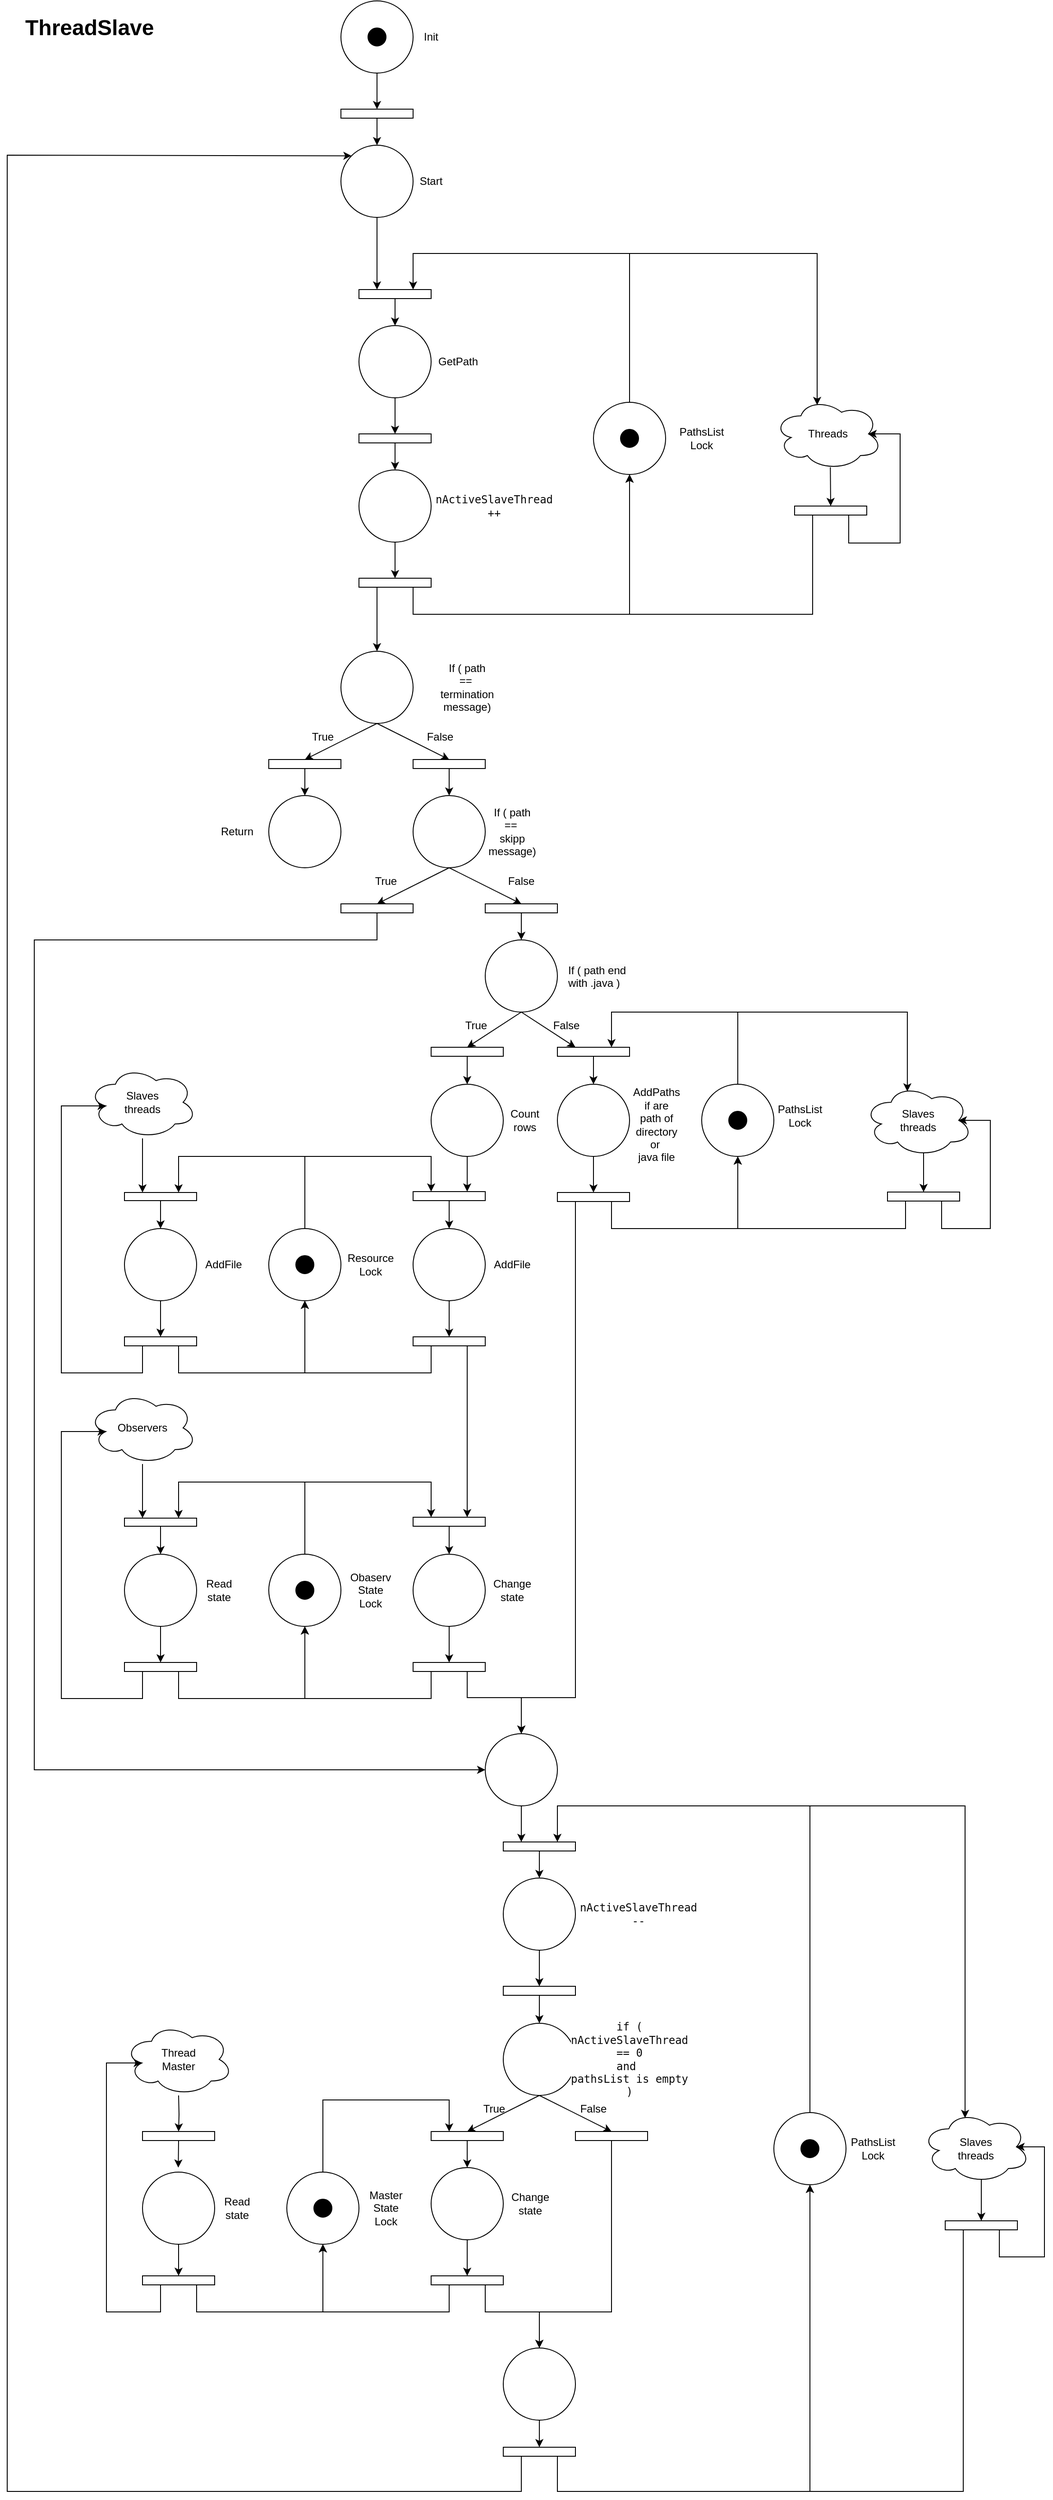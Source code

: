 <mxfile version="21.1.7" type="device">
  <diagram name="Pagina-1" id="0PF9rodISXWD6k8KoJyN">
    <mxGraphModel dx="1473" dy="1679" grid="1" gridSize="10" guides="1" tooltips="1" connect="1" arrows="1" fold="1" page="1" pageScale="1" pageWidth="827" pageHeight="1169" math="0" shadow="0">
      <root>
        <mxCell id="0" />
        <mxCell id="1" parent="0" />
        <mxCell id="aZluGWaW0WpS-Q8TLCgg-1" value="" style="ellipse;whiteSpace=wrap;html=1;aspect=fixed;" parent="1" vertex="1">
          <mxGeometry x="240" y="-1" width="80" height="80" as="geometry" />
        </mxCell>
        <mxCell id="aZluGWaW0WpS-Q8TLCgg-2" value="" style="ellipse;whiteSpace=wrap;html=1;aspect=fixed;" parent="1" vertex="1">
          <mxGeometry x="240" y="159" width="80" height="80" as="geometry" />
        </mxCell>
        <mxCell id="aZluGWaW0WpS-Q8TLCgg-4" value="" style="rounded=0;whiteSpace=wrap;html=1;" parent="1" vertex="1">
          <mxGeometry x="260" y="319" width="80" height="10" as="geometry" />
        </mxCell>
        <mxCell id="aZluGWaW0WpS-Q8TLCgg-5" value="" style="rounded=0;whiteSpace=wrap;html=1;" parent="1" vertex="1">
          <mxGeometry x="240" y="119" width="80" height="10" as="geometry" />
        </mxCell>
        <mxCell id="aZluGWaW0WpS-Q8TLCgg-6" value="" style="endArrow=classic;html=1;rounded=0;exitX=0.5;exitY=1;exitDx=0;exitDy=0;entryX=0.5;entryY=0;entryDx=0;entryDy=0;" parent="1" source="aZluGWaW0WpS-Q8TLCgg-1" target="aZluGWaW0WpS-Q8TLCgg-5" edge="1">
          <mxGeometry width="50" height="50" relative="1" as="geometry">
            <mxPoint x="480" y="239" as="sourcePoint" />
            <mxPoint x="530" y="189" as="targetPoint" />
          </mxGeometry>
        </mxCell>
        <mxCell id="aZluGWaW0WpS-Q8TLCgg-7" value="" style="endArrow=classic;html=1;rounded=0;exitX=0.5;exitY=1;exitDx=0;exitDy=0;entryX=0.5;entryY=0;entryDx=0;entryDy=0;" parent="1" source="aZluGWaW0WpS-Q8TLCgg-5" target="aZluGWaW0WpS-Q8TLCgg-2" edge="1">
          <mxGeometry width="50" height="50" relative="1" as="geometry">
            <mxPoint x="480" y="239" as="sourcePoint" />
            <mxPoint x="530" y="189" as="targetPoint" />
          </mxGeometry>
        </mxCell>
        <mxCell id="aZluGWaW0WpS-Q8TLCgg-8" value="" style="endArrow=classic;html=1;rounded=0;exitX=0.5;exitY=1;exitDx=0;exitDy=0;entryX=0.25;entryY=0;entryDx=0;entryDy=0;" parent="1" source="aZluGWaW0WpS-Q8TLCgg-2" target="aZluGWaW0WpS-Q8TLCgg-4" edge="1">
          <mxGeometry width="50" height="50" relative="1" as="geometry">
            <mxPoint x="480" y="239" as="sourcePoint" />
            <mxPoint x="280" y="279" as="targetPoint" />
          </mxGeometry>
        </mxCell>
        <mxCell id="aZluGWaW0WpS-Q8TLCgg-14" value="Start" style="text;html=1;strokeColor=none;fillColor=none;align=center;verticalAlign=middle;whiteSpace=wrap;rounded=0;" parent="1" vertex="1">
          <mxGeometry x="310" y="184" width="60" height="30" as="geometry" />
        </mxCell>
        <mxCell id="aZluGWaW0WpS-Q8TLCgg-44" value="Init" style="text;html=1;strokeColor=none;fillColor=none;align=center;verticalAlign=middle;whiteSpace=wrap;rounded=0;" parent="1" vertex="1">
          <mxGeometry x="310" y="24" width="60" height="30" as="geometry" />
        </mxCell>
        <mxCell id="aZluGWaW0WpS-Q8TLCgg-45" value="" style="ellipse;whiteSpace=wrap;html=1;aspect=fixed;fillColor=#000000;" parent="1" vertex="1">
          <mxGeometry x="270" y="29" width="20" height="20" as="geometry" />
        </mxCell>
        <mxCell id="aZluGWaW0WpS-Q8TLCgg-70" value="&lt;h1&gt;ThreadSlave&lt;/h1&gt;" style="text;html=1;strokeColor=none;fillColor=none;spacing=5;spacingTop=-20;whiteSpace=wrap;overflow=hidden;rounded=0;" parent="1" vertex="1">
          <mxGeometry x="-115" y="9" width="190" height="120" as="geometry" />
        </mxCell>
        <mxCell id="fcbSPb9CoAwVRRGk7kC_-1" value="" style="ellipse;whiteSpace=wrap;html=1;aspect=fixed;" parent="1" vertex="1">
          <mxGeometry x="260" y="359" width="80" height="80" as="geometry" />
        </mxCell>
        <mxCell id="fcbSPb9CoAwVRRGk7kC_-2" value="" style="endArrow=classic;html=1;rounded=0;exitX=0.5;exitY=1;exitDx=0;exitDy=0;" parent="1" source="aZluGWaW0WpS-Q8TLCgg-4" target="fcbSPb9CoAwVRRGk7kC_-1" edge="1">
          <mxGeometry width="50" height="50" relative="1" as="geometry">
            <mxPoint x="490" y="309" as="sourcePoint" />
            <mxPoint x="540" y="259" as="targetPoint" />
          </mxGeometry>
        </mxCell>
        <mxCell id="fcbSPb9CoAwVRRGk7kC_-10" value="" style="ellipse;whiteSpace=wrap;html=1;aspect=fixed;" parent="1" vertex="1">
          <mxGeometry x="520" y="444" width="80" height="80" as="geometry" />
        </mxCell>
        <mxCell id="fcbSPb9CoAwVRRGk7kC_-12" value="" style="ellipse;shape=cloud;whiteSpace=wrap;html=1;" parent="1" vertex="1">
          <mxGeometry x="720" y="439" width="120" height="80" as="geometry" />
        </mxCell>
        <mxCell id="fcbSPb9CoAwVRRGk7kC_-13" value="GetPath" style="text;html=1;strokeColor=none;fillColor=none;align=center;verticalAlign=middle;whiteSpace=wrap;rounded=0;" parent="1" vertex="1">
          <mxGeometry x="340" y="384" width="60" height="30" as="geometry" />
        </mxCell>
        <mxCell id="fcbSPb9CoAwVRRGk7kC_-14" value="PathsList&lt;br&gt;Lock" style="text;html=1;strokeColor=none;fillColor=none;align=center;verticalAlign=middle;whiteSpace=wrap;rounded=0;" parent="1" vertex="1">
          <mxGeometry x="610" y="469" width="60" height="30" as="geometry" />
        </mxCell>
        <mxCell id="fcbSPb9CoAwVRRGk7kC_-15" value="Threads" style="text;html=1;strokeColor=none;fillColor=none;align=center;verticalAlign=middle;whiteSpace=wrap;rounded=0;" parent="1" vertex="1">
          <mxGeometry x="750" y="464" width="60" height="30" as="geometry" />
        </mxCell>
        <mxCell id="fcbSPb9CoAwVRRGk7kC_-16" value="" style="endArrow=classic;html=1;rounded=0;exitX=0.5;exitY=0;exitDx=0;exitDy=0;entryX=0.75;entryY=0;entryDx=0;entryDy=0;" parent="1" source="fcbSPb9CoAwVRRGk7kC_-10" target="aZluGWaW0WpS-Q8TLCgg-4" edge="1">
          <mxGeometry width="50" height="50" relative="1" as="geometry">
            <mxPoint x="460" y="419" as="sourcePoint" />
            <mxPoint x="510" y="369" as="targetPoint" />
            <Array as="points">
              <mxPoint x="560" y="279" />
              <mxPoint x="320" y="279" />
            </Array>
          </mxGeometry>
        </mxCell>
        <mxCell id="fcbSPb9CoAwVRRGk7kC_-18" value="" style="endArrow=classic;html=1;rounded=0;exitX=0.5;exitY=1;exitDx=0;exitDy=0;" parent="1" source="fcbSPb9CoAwVRRGk7kC_-1" edge="1">
          <mxGeometry width="50" height="50" relative="1" as="geometry">
            <mxPoint x="540" y="439" as="sourcePoint" />
            <mxPoint x="300" y="479" as="targetPoint" />
          </mxGeometry>
        </mxCell>
        <mxCell id="fcbSPb9CoAwVRRGk7kC_-22" value="" style="ellipse;whiteSpace=wrap;html=1;aspect=fixed;" parent="1" vertex="1">
          <mxGeometry x="260" y="519" width="80" height="80" as="geometry" />
        </mxCell>
        <mxCell id="fcbSPb9CoAwVRRGk7kC_-23" value="&lt;div style=&quot;background-color: rgb(255, 255, 255); color: rgb(8, 8, 8); font-family: &amp;quot;Source Code Pro&amp;quot;, monospace;&quot;&gt;nActiveSlaveThread&lt;/div&gt;&lt;div style=&quot;background-color: rgb(255, 255, 255); color: rgb(8, 8, 8); font-family: &amp;quot;Source Code Pro&amp;quot;, monospace;&quot;&gt;++&lt;/div&gt;" style="text;html=1;strokeColor=none;fillColor=none;align=center;verticalAlign=middle;whiteSpace=wrap;rounded=0;" parent="1" vertex="1">
          <mxGeometry x="380" y="544" width="60" height="30" as="geometry" />
        </mxCell>
        <mxCell id="fcbSPb9CoAwVRRGk7kC_-35" value="" style="rounded=0;whiteSpace=wrap;html=1;" parent="1" vertex="1">
          <mxGeometry x="260" y="639" width="80" height="10" as="geometry" />
        </mxCell>
        <mxCell id="fcbSPb9CoAwVRRGk7kC_-36" value="" style="endArrow=classic;html=1;rounded=0;exitX=0.5;exitY=1;exitDx=0;exitDy=0;" parent="1" source="fcbSPb9CoAwVRRGk7kC_-22" edge="1">
          <mxGeometry width="50" height="50" relative="1" as="geometry">
            <mxPoint x="790" y="639" as="sourcePoint" />
            <mxPoint x="300" y="639" as="targetPoint" />
          </mxGeometry>
        </mxCell>
        <mxCell id="fcbSPb9CoAwVRRGk7kC_-40" value="" style="endArrow=classic;html=1;rounded=0;exitX=0.75;exitY=1;exitDx=0;exitDy=0;entryX=0.5;entryY=1;entryDx=0;entryDy=0;" parent="1" source="fcbSPb9CoAwVRRGk7kC_-35" target="fcbSPb9CoAwVRRGk7kC_-10" edge="1">
          <mxGeometry width="50" height="50" relative="1" as="geometry">
            <mxPoint x="760" y="769" as="sourcePoint" />
            <mxPoint x="810" y="719" as="targetPoint" />
            <Array as="points">
              <mxPoint x="320" y="679" />
              <mxPoint x="560" y="679" />
            </Array>
          </mxGeometry>
        </mxCell>
        <mxCell id="fcbSPb9CoAwVRRGk7kC_-43" value="" style="ellipse;whiteSpace=wrap;html=1;aspect=fixed;fillColor=#000000;" parent="1" vertex="1">
          <mxGeometry x="550" y="474" width="20" height="20" as="geometry" />
        </mxCell>
        <mxCell id="fcbSPb9CoAwVRRGk7kC_-44" value="" style="ellipse;whiteSpace=wrap;html=1;aspect=fixed;" parent="1" vertex="1">
          <mxGeometry x="240" y="720" width="80" height="80" as="geometry" />
        </mxCell>
        <mxCell id="fcbSPb9CoAwVRRGk7kC_-45" value="" style="endArrow=classic;html=1;rounded=0;exitX=0.25;exitY=1;exitDx=0;exitDy=0;entryX=0.5;entryY=0;entryDx=0;entryDy=0;" parent="1" source="fcbSPb9CoAwVRRGk7kC_-35" target="fcbSPb9CoAwVRRGk7kC_-44" edge="1">
          <mxGeometry width="50" height="50" relative="1" as="geometry">
            <mxPoint x="530" y="780" as="sourcePoint" />
            <mxPoint x="580" y="730" as="targetPoint" />
          </mxGeometry>
        </mxCell>
        <mxCell id="fcbSPb9CoAwVRRGk7kC_-46" value="If ( path ==&amp;nbsp;&lt;br&gt;termination&lt;br&gt;message)" style="text;html=1;strokeColor=none;fillColor=none;align=center;verticalAlign=middle;whiteSpace=wrap;rounded=0;" parent="1" vertex="1">
          <mxGeometry x="350" y="745" width="60" height="30" as="geometry" />
        </mxCell>
        <mxCell id="fcbSPb9CoAwVRRGk7kC_-47" value="" style="endArrow=classic;html=1;rounded=0;exitX=0.5;exitY=1;exitDx=0;exitDy=0;entryX=0.5;entryY=0;entryDx=0;entryDy=0;" parent="1" source="fcbSPb9CoAwVRRGk7kC_-44" target="fcbSPb9CoAwVRRGk7kC_-49" edge="1">
          <mxGeometry width="50" height="50" relative="1" as="geometry">
            <mxPoint x="480" y="880" as="sourcePoint" />
            <mxPoint x="360" y="840" as="targetPoint" />
          </mxGeometry>
        </mxCell>
        <mxCell id="fcbSPb9CoAwVRRGk7kC_-48" value="" style="endArrow=classic;html=1;rounded=0;exitX=0.5;exitY=1;exitDx=0;exitDy=0;entryX=0.5;entryY=0;entryDx=0;entryDy=0;" parent="1" source="fcbSPb9CoAwVRRGk7kC_-44" target="fcbSPb9CoAwVRRGk7kC_-50" edge="1">
          <mxGeometry width="50" height="50" relative="1" as="geometry">
            <mxPoint x="480" y="880" as="sourcePoint" />
            <mxPoint x="200" y="840" as="targetPoint" />
          </mxGeometry>
        </mxCell>
        <mxCell id="fcbSPb9CoAwVRRGk7kC_-49" value="" style="rounded=0;whiteSpace=wrap;html=1;" parent="1" vertex="1">
          <mxGeometry x="320" y="840" width="80" height="10" as="geometry" />
        </mxCell>
        <mxCell id="fcbSPb9CoAwVRRGk7kC_-50" value="" style="rounded=0;whiteSpace=wrap;html=1;" parent="1" vertex="1">
          <mxGeometry x="160" y="840" width="80" height="10" as="geometry" />
        </mxCell>
        <mxCell id="fcbSPb9CoAwVRRGk7kC_-51" value="True" style="text;html=1;strokeColor=none;fillColor=none;align=center;verticalAlign=middle;whiteSpace=wrap;rounded=0;" parent="1" vertex="1">
          <mxGeometry x="190" y="800" width="60" height="30" as="geometry" />
        </mxCell>
        <mxCell id="fcbSPb9CoAwVRRGk7kC_-52" value="False" style="text;html=1;strokeColor=none;fillColor=none;align=center;verticalAlign=middle;whiteSpace=wrap;rounded=0;" parent="1" vertex="1">
          <mxGeometry x="320" y="800" width="60" height="30" as="geometry" />
        </mxCell>
        <mxCell id="fcbSPb9CoAwVRRGk7kC_-53" value="" style="ellipse;whiteSpace=wrap;html=1;aspect=fixed;" parent="1" vertex="1">
          <mxGeometry x="160" y="880" width="80" height="80" as="geometry" />
        </mxCell>
        <mxCell id="fcbSPb9CoAwVRRGk7kC_-54" value="" style="ellipse;whiteSpace=wrap;html=1;aspect=fixed;" parent="1" vertex="1">
          <mxGeometry x="320" y="880" width="80" height="80" as="geometry" />
        </mxCell>
        <mxCell id="fcbSPb9CoAwVRRGk7kC_-55" value="" style="endArrow=classic;html=1;rounded=0;exitX=0.5;exitY=1;exitDx=0;exitDy=0;entryX=0.5;entryY=0;entryDx=0;entryDy=0;" parent="1" source="fcbSPb9CoAwVRRGk7kC_-50" target="fcbSPb9CoAwVRRGk7kC_-53" edge="1">
          <mxGeometry width="50" height="50" relative="1" as="geometry">
            <mxPoint x="520" y="970" as="sourcePoint" />
            <mxPoint x="570" y="920" as="targetPoint" />
          </mxGeometry>
        </mxCell>
        <mxCell id="fcbSPb9CoAwVRRGk7kC_-56" value="" style="endArrow=classic;html=1;rounded=0;exitX=0.5;exitY=1;exitDx=0;exitDy=0;entryX=0.5;entryY=0;entryDx=0;entryDy=0;" parent="1" source="fcbSPb9CoAwVRRGk7kC_-49" target="fcbSPb9CoAwVRRGk7kC_-54" edge="1">
          <mxGeometry width="50" height="50" relative="1" as="geometry">
            <mxPoint x="520" y="970" as="sourcePoint" />
            <mxPoint x="570" y="920" as="targetPoint" />
          </mxGeometry>
        </mxCell>
        <mxCell id="fcbSPb9CoAwVRRGk7kC_-57" value="Return" style="text;html=1;strokeColor=none;fillColor=none;align=center;verticalAlign=middle;whiteSpace=wrap;rounded=0;" parent="1" vertex="1">
          <mxGeometry x="95" y="905" width="60" height="30" as="geometry" />
        </mxCell>
        <mxCell id="fcbSPb9CoAwVRRGk7kC_-58" value="If ( path ==&amp;nbsp;&lt;br style=&quot;border-color: var(--border-color);&quot;&gt;skipp&lt;br style=&quot;border-color: var(--border-color);&quot;&gt;message)" style="text;html=1;strokeColor=none;fillColor=none;align=center;verticalAlign=middle;whiteSpace=wrap;rounded=0;" parent="1" vertex="1">
          <mxGeometry x="400" y="905" width="60" height="30" as="geometry" />
        </mxCell>
        <mxCell id="fcbSPb9CoAwVRRGk7kC_-59" value="" style="endArrow=classic;html=1;rounded=0;exitX=0.5;exitY=1;exitDx=0;exitDy=0;entryX=0.5;entryY=0;entryDx=0;entryDy=0;" parent="1" source="fcbSPb9CoAwVRRGk7kC_-54" edge="1">
          <mxGeometry width="50" height="50" relative="1" as="geometry">
            <mxPoint x="520" y="1050" as="sourcePoint" />
            <mxPoint x="280" y="1000" as="targetPoint" />
          </mxGeometry>
        </mxCell>
        <mxCell id="fcbSPb9CoAwVRRGk7kC_-60" value="" style="endArrow=classic;html=1;rounded=0;exitX=0.5;exitY=1;exitDx=0;exitDy=0;entryX=0.5;entryY=0;entryDx=0;entryDy=0;" parent="1" source="fcbSPb9CoAwVRRGk7kC_-54" target="fcbSPb9CoAwVRRGk7kC_-65" edge="1">
          <mxGeometry width="50" height="50" relative="1" as="geometry">
            <mxPoint x="520" y="1050" as="sourcePoint" />
            <mxPoint x="440" y="1000" as="targetPoint" />
          </mxGeometry>
        </mxCell>
        <mxCell id="fcbSPb9CoAwVRRGk7kC_-61" value="False" style="text;html=1;strokeColor=none;fillColor=none;align=center;verticalAlign=middle;whiteSpace=wrap;rounded=0;" parent="1" vertex="1">
          <mxGeometry x="410" y="960" width="60" height="30" as="geometry" />
        </mxCell>
        <mxCell id="fcbSPb9CoAwVRRGk7kC_-62" value="True" style="text;html=1;strokeColor=none;fillColor=none;align=center;verticalAlign=middle;whiteSpace=wrap;rounded=0;" parent="1" vertex="1">
          <mxGeometry x="260" y="960" width="60" height="30" as="geometry" />
        </mxCell>
        <mxCell id="fcbSPb9CoAwVRRGk7kC_-65" value="" style="rounded=0;whiteSpace=wrap;html=1;" parent="1" vertex="1">
          <mxGeometry x="400" y="1000" width="80" height="10" as="geometry" />
        </mxCell>
        <mxCell id="fcbSPb9CoAwVRRGk7kC_-67" value="" style="ellipse;whiteSpace=wrap;html=1;aspect=fixed;" parent="1" vertex="1">
          <mxGeometry x="400" y="1040" width="80" height="80" as="geometry" />
        </mxCell>
        <mxCell id="fcbSPb9CoAwVRRGk7kC_-68" value="" style="endArrow=classic;html=1;rounded=0;exitX=0.5;exitY=1;exitDx=0;exitDy=0;entryX=0.5;entryY=0;entryDx=0;entryDy=0;" parent="1" source="fcbSPb9CoAwVRRGk7kC_-65" target="fcbSPb9CoAwVRRGk7kC_-67" edge="1">
          <mxGeometry width="50" height="50" relative="1" as="geometry">
            <mxPoint x="480" y="1070" as="sourcePoint" />
            <mxPoint x="530" y="1020" as="targetPoint" />
          </mxGeometry>
        </mxCell>
        <mxCell id="fcbSPb9CoAwVRRGk7kC_-69" value="&lt;span style=&quot;color: rgb(0, 0, 0); font-family: Helvetica; font-size: 12px; font-style: normal; font-variant-ligatures: normal; font-variant-caps: normal; font-weight: 400; letter-spacing: normal; orphans: 2; text-align: center; text-indent: 0px; text-transform: none; widows: 2; word-spacing: 0px; -webkit-text-stroke-width: 0px; background-color: rgb(251, 251, 251); text-decoration-thickness: initial; text-decoration-style: initial; text-decoration-color: initial; float: none; display: inline !important;&quot;&gt;If ( path end with .java&amp;nbsp;&lt;/span&gt;&lt;span style=&quot;color: rgb(0, 0, 0); font-family: Helvetica; font-size: 12px; font-style: normal; font-variant-ligatures: normal; font-variant-caps: normal; font-weight: 400; letter-spacing: normal; orphans: 2; text-align: center; text-indent: 0px; text-transform: none; widows: 2; word-spacing: 0px; -webkit-text-stroke-width: 0px; background-color: rgb(251, 251, 251); text-decoration-thickness: initial; text-decoration-style: initial; text-decoration-color: initial; float: none; display: inline !important;&quot;&gt;)&lt;/span&gt;" style="text;whiteSpace=wrap;html=1;" parent="1" vertex="1">
          <mxGeometry x="490" y="1060" width="70" height="40" as="geometry" />
        </mxCell>
        <mxCell id="fcbSPb9CoAwVRRGk7kC_-70" value="" style="endArrow=classic;html=1;rounded=0;exitX=0.5;exitY=1;exitDx=0;exitDy=0;entryX=0.25;entryY=0;entryDx=0;entryDy=0;" parent="1" source="fcbSPb9CoAwVRRGk7kC_-67" target="fcbSPb9CoAwVRRGk7kC_-78" edge="1">
          <mxGeometry width="50" height="50" relative="1" as="geometry">
            <mxPoint x="450" y="1230" as="sourcePoint" />
            <mxPoint x="520" y="1160" as="targetPoint" />
          </mxGeometry>
        </mxCell>
        <mxCell id="fcbSPb9CoAwVRRGk7kC_-71" value="" style="endArrow=classic;html=1;rounded=0;exitX=0.5;exitY=1;exitDx=0;exitDy=0;entryX=0.5;entryY=0;entryDx=0;entryDy=0;" parent="1" source="fcbSPb9CoAwVRRGk7kC_-67" target="fcbSPb9CoAwVRRGk7kC_-126" edge="1">
          <mxGeometry width="50" height="50" relative="1" as="geometry">
            <mxPoint x="440" y="1280" as="sourcePoint" />
            <mxPoint x="380" y="1160" as="targetPoint" />
          </mxGeometry>
        </mxCell>
        <mxCell id="fcbSPb9CoAwVRRGk7kC_-94" style="edgeStyle=orthogonalEdgeStyle;rounded=0;orthogonalLoop=1;jettySize=auto;html=1;entryX=0.5;entryY=0;entryDx=0;entryDy=0;" parent="1" source="fcbSPb9CoAwVRRGk7kC_-72" target="fcbSPb9CoAwVRRGk7kC_-89" edge="1">
          <mxGeometry relative="1" as="geometry" />
        </mxCell>
        <mxCell id="fcbSPb9CoAwVRRGk7kC_-72" value="" style="ellipse;whiteSpace=wrap;html=1;aspect=fixed;" parent="1" vertex="1">
          <mxGeometry x="480" y="1200" width="80" height="80" as="geometry" />
        </mxCell>
        <mxCell id="fcbSPb9CoAwVRRGk7kC_-93" style="edgeStyle=orthogonalEdgeStyle;rounded=0;orthogonalLoop=1;jettySize=auto;html=1;entryX=0.5;entryY=0;entryDx=0;entryDy=0;" parent="1" source="fcbSPb9CoAwVRRGk7kC_-75" target="fcbSPb9CoAwVRRGk7kC_-88" edge="1">
          <mxGeometry relative="1" as="geometry" />
        </mxCell>
        <mxCell id="fcbSPb9CoAwVRRGk7kC_-75" value="" style="ellipse;whiteSpace=wrap;html=1;aspect=fixed;" parent="1" vertex="1">
          <mxGeometry x="320" y="1360" width="80" height="80" as="geometry" />
        </mxCell>
        <mxCell id="fcbSPb9CoAwVRRGk7kC_-76" value="" style="rounded=0;whiteSpace=wrap;html=1;" parent="1" vertex="1">
          <mxGeometry x="240" y="1000" width="80" height="10" as="geometry" />
        </mxCell>
        <mxCell id="fcbSPb9CoAwVRRGk7kC_-77" value="" style="rounded=0;whiteSpace=wrap;html=1;" parent="1" vertex="1">
          <mxGeometry x="320" y="1319" width="80" height="10" as="geometry" />
        </mxCell>
        <mxCell id="fcbSPb9CoAwVRRGk7kC_-78" value="" style="rounded=0;whiteSpace=wrap;html=1;" parent="1" vertex="1">
          <mxGeometry x="480" y="1159" width="80" height="10" as="geometry" />
        </mxCell>
        <mxCell id="fcbSPb9CoAwVRRGk7kC_-79" value="" style="endArrow=classic;html=1;rounded=0;exitX=0.5;exitY=1;exitDx=0;exitDy=0;entryX=0.5;entryY=0;entryDx=0;entryDy=0;" parent="1" source="fcbSPb9CoAwVRRGk7kC_-77" target="fcbSPb9CoAwVRRGk7kC_-75" edge="1">
          <mxGeometry width="50" height="50" relative="1" as="geometry">
            <mxPoint x="630" y="1300" as="sourcePoint" />
            <mxPoint x="680" y="1250" as="targetPoint" />
          </mxGeometry>
        </mxCell>
        <mxCell id="fcbSPb9CoAwVRRGk7kC_-80" value="" style="endArrow=classic;html=1;rounded=0;exitX=0.5;exitY=1;exitDx=0;exitDy=0;entryX=0.5;entryY=0;entryDx=0;entryDy=0;" parent="1" source="fcbSPb9CoAwVRRGk7kC_-78" target="fcbSPb9CoAwVRRGk7kC_-72" edge="1">
          <mxGeometry width="50" height="50" relative="1" as="geometry">
            <mxPoint x="630" y="1140" as="sourcePoint" />
            <mxPoint x="680" y="1090" as="targetPoint" />
          </mxGeometry>
        </mxCell>
        <mxCell id="fcbSPb9CoAwVRRGk7kC_-81" value="" style="ellipse;whiteSpace=wrap;html=1;aspect=fixed;" parent="1" vertex="1">
          <mxGeometry x="640" y="1200" width="80" height="80" as="geometry" />
        </mxCell>
        <mxCell id="fcbSPb9CoAwVRRGk7kC_-82" value="" style="ellipse;shape=cloud;whiteSpace=wrap;html=1;" parent="1" vertex="1">
          <mxGeometry x="820" y="1200" width="120" height="80" as="geometry" />
        </mxCell>
        <mxCell id="fcbSPb9CoAwVRRGk7kC_-83" value="" style="ellipse;whiteSpace=wrap;html=1;aspect=fixed;" parent="1" vertex="1">
          <mxGeometry x="160" y="1360" width="80" height="80" as="geometry" />
        </mxCell>
        <mxCell id="fcbSPb9CoAwVRRGk7kC_-95" style="edgeStyle=orthogonalEdgeStyle;rounded=0;orthogonalLoop=1;jettySize=auto;html=1;entryX=0.5;entryY=0;entryDx=0;entryDy=0;" parent="1" source="fcbSPb9CoAwVRRGk7kC_-84" target="fcbSPb9CoAwVRRGk7kC_-87" edge="1">
          <mxGeometry relative="1" as="geometry" />
        </mxCell>
        <mxCell id="fcbSPb9CoAwVRRGk7kC_-84" value="" style="ellipse;whiteSpace=wrap;html=1;aspect=fixed;" parent="1" vertex="1">
          <mxGeometry y="1360" width="80" height="80" as="geometry" />
        </mxCell>
        <mxCell id="fcbSPb9CoAwVRRGk7kC_-96" style="edgeStyle=orthogonalEdgeStyle;rounded=0;orthogonalLoop=1;jettySize=auto;html=1;entryX=0.25;entryY=0;entryDx=0;entryDy=0;" parent="1" source="fcbSPb9CoAwVRRGk7kC_-85" target="fcbSPb9CoAwVRRGk7kC_-86" edge="1">
          <mxGeometry relative="1" as="geometry" />
        </mxCell>
        <mxCell id="fcbSPb9CoAwVRRGk7kC_-85" value="Slaves&lt;br&gt;threads" style="ellipse;shape=cloud;whiteSpace=wrap;html=1;" parent="1" vertex="1">
          <mxGeometry x="-40" y="1180" width="120" height="80" as="geometry" />
        </mxCell>
        <mxCell id="fcbSPb9CoAwVRRGk7kC_-97" style="edgeStyle=orthogonalEdgeStyle;rounded=0;orthogonalLoop=1;jettySize=auto;html=1;" parent="1" source="fcbSPb9CoAwVRRGk7kC_-86" target="fcbSPb9CoAwVRRGk7kC_-84" edge="1">
          <mxGeometry relative="1" as="geometry" />
        </mxCell>
        <mxCell id="fcbSPb9CoAwVRRGk7kC_-86" value="" style="rounded=0;whiteSpace=wrap;html=1;" parent="1" vertex="1">
          <mxGeometry y="1320" width="80" height="9" as="geometry" />
        </mxCell>
        <mxCell id="fcbSPb9CoAwVRRGk7kC_-87" value="" style="rounded=0;whiteSpace=wrap;html=1;" parent="1" vertex="1">
          <mxGeometry y="1480" width="80" height="10" as="geometry" />
        </mxCell>
        <mxCell id="fcbSPb9CoAwVRRGk7kC_-88" value="" style="rounded=0;whiteSpace=wrap;html=1;" parent="1" vertex="1">
          <mxGeometry x="320" y="1480" width="80" height="10" as="geometry" />
        </mxCell>
        <mxCell id="fcbSPb9CoAwVRRGk7kC_-89" value="" style="rounded=0;whiteSpace=wrap;html=1;" parent="1" vertex="1">
          <mxGeometry x="480" y="1320" width="80" height="10" as="geometry" />
        </mxCell>
        <mxCell id="fcbSPb9CoAwVRRGk7kC_-90" value="" style="ellipse;whiteSpace=wrap;html=1;aspect=fixed;fillColor=#000000;" parent="1" vertex="1">
          <mxGeometry x="670" y="1230" width="20" height="20" as="geometry" />
        </mxCell>
        <mxCell id="fcbSPb9CoAwVRRGk7kC_-91" value="" style="ellipse;whiteSpace=wrap;html=1;aspect=fixed;fillColor=#000000;" parent="1" vertex="1">
          <mxGeometry x="190" y="1390" width="20" height="20" as="geometry" />
        </mxCell>
        <mxCell id="fcbSPb9CoAwVRRGk7kC_-100" value="True" style="text;html=1;strokeColor=none;fillColor=none;align=center;verticalAlign=middle;whiteSpace=wrap;rounded=0;" parent="1" vertex="1">
          <mxGeometry x="360" y="1120" width="60" height="30" as="geometry" />
        </mxCell>
        <mxCell id="fcbSPb9CoAwVRRGk7kC_-101" value="False" style="text;html=1;strokeColor=none;fillColor=none;align=center;verticalAlign=middle;whiteSpace=wrap;rounded=0;" parent="1" vertex="1">
          <mxGeometry x="460" y="1120" width="60" height="30" as="geometry" />
        </mxCell>
        <mxCell id="fcbSPb9CoAwVRRGk7kC_-103" value="Slaves&lt;br style=&quot;border-color: var(--border-color);&quot;&gt;threads" style="text;html=1;strokeColor=none;fillColor=none;align=center;verticalAlign=middle;whiteSpace=wrap;rounded=0;" parent="1" vertex="1">
          <mxGeometry x="850" y="1225" width="60" height="30" as="geometry" />
        </mxCell>
        <mxCell id="fcbSPb9CoAwVRRGk7kC_-105" value="" style="endArrow=classic;html=1;rounded=0;exitX=0.5;exitY=0;exitDx=0;exitDy=0;entryX=0.75;entryY=0;entryDx=0;entryDy=0;" parent="1" source="fcbSPb9CoAwVRRGk7kC_-81" target="fcbSPb9CoAwVRRGk7kC_-78" edge="1">
          <mxGeometry width="50" height="50" relative="1" as="geometry">
            <mxPoint x="560" y="1310" as="sourcePoint" />
            <mxPoint x="610" y="1260" as="targetPoint" />
            <Array as="points">
              <mxPoint x="680" y="1120" />
              <mxPoint x="540" y="1120" />
            </Array>
          </mxGeometry>
        </mxCell>
        <mxCell id="fcbSPb9CoAwVRRGk7kC_-106" value="" style="endArrow=classic;html=1;rounded=0;entryX=0.4;entryY=0.1;entryDx=0;entryDy=0;entryPerimeter=0;" parent="1" target="fcbSPb9CoAwVRRGk7kC_-82" edge="1">
          <mxGeometry width="50" height="50" relative="1" as="geometry">
            <mxPoint x="680" y="1200" as="sourcePoint" />
            <mxPoint x="610" y="1260" as="targetPoint" />
            <Array as="points">
              <mxPoint x="680" y="1120" />
              <mxPoint x="868" y="1120" />
            </Array>
          </mxGeometry>
        </mxCell>
        <mxCell id="fcbSPb9CoAwVRRGk7kC_-107" value="" style="endArrow=classic;html=1;rounded=0;exitX=0.5;exitY=0;exitDx=0;exitDy=0;entryX=0.25;entryY=0;entryDx=0;entryDy=0;" parent="1" source="fcbSPb9CoAwVRRGk7kC_-83" target="fcbSPb9CoAwVRRGk7kC_-77" edge="1">
          <mxGeometry width="50" height="50" relative="1" as="geometry">
            <mxPoint x="280" y="1470" as="sourcePoint" />
            <mxPoint x="330" y="1420" as="targetPoint" />
            <Array as="points">
              <mxPoint x="200" y="1280" />
              <mxPoint x="340" y="1280" />
            </Array>
          </mxGeometry>
        </mxCell>
        <mxCell id="fcbSPb9CoAwVRRGk7kC_-108" value="" style="endArrow=classic;html=1;rounded=0;exitX=0.5;exitY=0;exitDx=0;exitDy=0;entryX=0.75;entryY=0;entryDx=0;entryDy=0;" parent="1" source="fcbSPb9CoAwVRRGk7kC_-83" target="fcbSPb9CoAwVRRGk7kC_-86" edge="1">
          <mxGeometry width="50" height="50" relative="1" as="geometry">
            <mxPoint x="250" y="1350" as="sourcePoint" />
            <mxPoint x="300" y="1300" as="targetPoint" />
            <Array as="points">
              <mxPoint x="200" y="1280" />
              <mxPoint x="60" y="1280" />
            </Array>
          </mxGeometry>
        </mxCell>
        <mxCell id="fcbSPb9CoAwVRRGk7kC_-109" value="" style="endArrow=classic;html=1;rounded=0;exitX=0.25;exitY=1;exitDx=0;exitDy=0;entryX=0.5;entryY=1;entryDx=0;entryDy=0;" parent="1" source="fcbSPb9CoAwVRRGk7kC_-88" target="fcbSPb9CoAwVRRGk7kC_-83" edge="1">
          <mxGeometry width="50" height="50" relative="1" as="geometry">
            <mxPoint x="420" y="1500" as="sourcePoint" />
            <mxPoint x="470" y="1450" as="targetPoint" />
            <Array as="points">
              <mxPoint x="340" y="1520" />
              <mxPoint x="200" y="1520" />
            </Array>
          </mxGeometry>
        </mxCell>
        <mxCell id="fcbSPb9CoAwVRRGk7kC_-110" value="" style="endArrow=classic;html=1;rounded=0;exitX=0.75;exitY=1;exitDx=0;exitDy=0;" parent="1" source="fcbSPb9CoAwVRRGk7kC_-87" edge="1">
          <mxGeometry width="50" height="50" relative="1" as="geometry">
            <mxPoint x="60" y="1560" as="sourcePoint" />
            <mxPoint x="200" y="1440" as="targetPoint" />
            <Array as="points">
              <mxPoint x="60" y="1520" />
              <mxPoint x="200" y="1520" />
            </Array>
          </mxGeometry>
        </mxCell>
        <mxCell id="fcbSPb9CoAwVRRGk7kC_-111" value="" style="endArrow=classic;html=1;rounded=0;exitX=0.25;exitY=1;exitDx=0;exitDy=0;entryX=0.16;entryY=0.55;entryDx=0;entryDy=0;entryPerimeter=0;" parent="1" source="fcbSPb9CoAwVRRGk7kC_-87" target="fcbSPb9CoAwVRRGk7kC_-85" edge="1">
          <mxGeometry width="50" height="50" relative="1" as="geometry">
            <mxPoint x="420" y="1400" as="sourcePoint" />
            <mxPoint x="470" y="1350" as="targetPoint" />
            <Array as="points">
              <mxPoint x="20" y="1520" />
              <mxPoint x="-70" y="1520" />
              <mxPoint x="-70" y="1224" />
            </Array>
          </mxGeometry>
        </mxCell>
        <mxCell id="fcbSPb9CoAwVRRGk7kC_-114" value="" style="endArrow=classic;html=1;rounded=0;exitX=0.75;exitY=1;exitDx=0;exitDy=0;entryX=0.5;entryY=1;entryDx=0;entryDy=0;" parent="1" source="fcbSPb9CoAwVRRGk7kC_-89" target="fcbSPb9CoAwVRRGk7kC_-81" edge="1">
          <mxGeometry width="50" height="50" relative="1" as="geometry">
            <mxPoint x="630" y="1440" as="sourcePoint" />
            <mxPoint x="680" y="1390" as="targetPoint" />
            <Array as="points">
              <mxPoint x="540" y="1360" />
              <mxPoint x="680" y="1360" />
            </Array>
          </mxGeometry>
        </mxCell>
        <mxCell id="fcbSPb9CoAwVRRGk7kC_-117" value="AddFile" style="text;html=1;strokeColor=none;fillColor=none;align=center;verticalAlign=middle;whiteSpace=wrap;rounded=0;" parent="1" vertex="1">
          <mxGeometry x="80" y="1385" width="60" height="30" as="geometry" />
        </mxCell>
        <mxCell id="fcbSPb9CoAwVRRGk7kC_-118" value="AddFile" style="text;html=1;strokeColor=none;fillColor=none;align=center;verticalAlign=middle;whiteSpace=wrap;rounded=0;" parent="1" vertex="1">
          <mxGeometry x="400" y="1385" width="60" height="30" as="geometry" />
        </mxCell>
        <mxCell id="fcbSPb9CoAwVRRGk7kC_-119" value="Resource&lt;br&gt;Lock" style="text;html=1;strokeColor=none;fillColor=none;align=center;verticalAlign=middle;whiteSpace=wrap;rounded=0;" parent="1" vertex="1">
          <mxGeometry x="243" y="1385" width="60" height="30" as="geometry" />
        </mxCell>
        <mxCell id="fcbSPb9CoAwVRRGk7kC_-122" value="AddPaths&lt;br&gt;if are&lt;br&gt;path of&lt;br&gt;directory&lt;br&gt;or&amp;nbsp;&lt;br&gt;java file" style="text;html=1;strokeColor=none;fillColor=none;align=center;verticalAlign=middle;whiteSpace=wrap;rounded=0;" parent="1" vertex="1">
          <mxGeometry x="560" y="1230" width="60" height="30" as="geometry" />
        </mxCell>
        <mxCell id="fcbSPb9CoAwVRRGk7kC_-125" value="" style="ellipse;whiteSpace=wrap;html=1;aspect=fixed;" parent="1" vertex="1">
          <mxGeometry x="340" y="1200" width="80" height="80" as="geometry" />
        </mxCell>
        <mxCell id="fcbSPb9CoAwVRRGk7kC_-126" value="" style="rounded=0;whiteSpace=wrap;html=1;" parent="1" vertex="1">
          <mxGeometry x="340" y="1159" width="80" height="10" as="geometry" />
        </mxCell>
        <mxCell id="fcbSPb9CoAwVRRGk7kC_-127" value="" style="endArrow=classic;html=1;rounded=0;exitX=0.5;exitY=1;exitDx=0;exitDy=0;entryX=0.5;entryY=0;entryDx=0;entryDy=0;" parent="1" source="fcbSPb9CoAwVRRGk7kC_-126" target="fcbSPb9CoAwVRRGk7kC_-125" edge="1">
          <mxGeometry width="50" height="50" relative="1" as="geometry">
            <mxPoint x="480" y="1250" as="sourcePoint" />
            <mxPoint x="530" y="1200" as="targetPoint" />
          </mxGeometry>
        </mxCell>
        <mxCell id="fcbSPb9CoAwVRRGk7kC_-128" value="" style="endArrow=classic;html=1;rounded=0;exitX=0.5;exitY=1;exitDx=0;exitDy=0;entryX=0.75;entryY=0;entryDx=0;entryDy=0;" parent="1" source="fcbSPb9CoAwVRRGk7kC_-125" target="fcbSPb9CoAwVRRGk7kC_-77" edge="1">
          <mxGeometry width="50" height="50" relative="1" as="geometry">
            <mxPoint x="480" y="1310" as="sourcePoint" />
            <mxPoint x="530" y="1260" as="targetPoint" />
          </mxGeometry>
        </mxCell>
        <mxCell id="fcbSPb9CoAwVRRGk7kC_-129" value="Count&lt;br&gt;rows" style="text;html=1;strokeColor=none;fillColor=none;align=center;verticalAlign=middle;whiteSpace=wrap;rounded=0;" parent="1" vertex="1">
          <mxGeometry x="414" y="1225" width="60" height="30" as="geometry" />
        </mxCell>
        <mxCell id="fcbSPb9CoAwVRRGk7kC_-162" style="edgeStyle=orthogonalEdgeStyle;rounded=0;orthogonalLoop=1;jettySize=auto;html=1;entryX=0.5;entryY=0;entryDx=0;entryDy=0;" parent="1" source="fcbSPb9CoAwVRRGk7kC_-163" target="fcbSPb9CoAwVRRGk7kC_-174" edge="1">
          <mxGeometry relative="1" as="geometry" />
        </mxCell>
        <mxCell id="fcbSPb9CoAwVRRGk7kC_-163" value="" style="ellipse;whiteSpace=wrap;html=1;aspect=fixed;" parent="1" vertex="1">
          <mxGeometry x="320" y="1721" width="80" height="80" as="geometry" />
        </mxCell>
        <mxCell id="fcbSPb9CoAwVRRGk7kC_-164" value="" style="rounded=0;whiteSpace=wrap;html=1;" parent="1" vertex="1">
          <mxGeometry x="320" y="1680" width="80" height="10" as="geometry" />
        </mxCell>
        <mxCell id="fcbSPb9CoAwVRRGk7kC_-165" value="" style="endArrow=classic;html=1;rounded=0;exitX=0.5;exitY=1;exitDx=0;exitDy=0;entryX=0.5;entryY=0;entryDx=0;entryDy=0;" parent="1" source="fcbSPb9CoAwVRRGk7kC_-164" target="fcbSPb9CoAwVRRGk7kC_-163" edge="1">
          <mxGeometry width="50" height="50" relative="1" as="geometry">
            <mxPoint x="630" y="1661" as="sourcePoint" />
            <mxPoint x="680" y="1611" as="targetPoint" />
          </mxGeometry>
        </mxCell>
        <mxCell id="fcbSPb9CoAwVRRGk7kC_-166" value="" style="ellipse;whiteSpace=wrap;html=1;aspect=fixed;" parent="1" vertex="1">
          <mxGeometry x="160" y="1721" width="80" height="80" as="geometry" />
        </mxCell>
        <mxCell id="fcbSPb9CoAwVRRGk7kC_-167" style="edgeStyle=orthogonalEdgeStyle;rounded=0;orthogonalLoop=1;jettySize=auto;html=1;entryX=0.5;entryY=0;entryDx=0;entryDy=0;" parent="1" source="fcbSPb9CoAwVRRGk7kC_-168" target="fcbSPb9CoAwVRRGk7kC_-173" edge="1">
          <mxGeometry relative="1" as="geometry" />
        </mxCell>
        <mxCell id="fcbSPb9CoAwVRRGk7kC_-168" value="" style="ellipse;whiteSpace=wrap;html=1;aspect=fixed;" parent="1" vertex="1">
          <mxGeometry y="1721" width="80" height="80" as="geometry" />
        </mxCell>
        <mxCell id="fcbSPb9CoAwVRRGk7kC_-169" style="edgeStyle=orthogonalEdgeStyle;rounded=0;orthogonalLoop=1;jettySize=auto;html=1;entryX=0.25;entryY=0;entryDx=0;entryDy=0;" parent="1" source="fcbSPb9CoAwVRRGk7kC_-170" target="fcbSPb9CoAwVRRGk7kC_-172" edge="1">
          <mxGeometry relative="1" as="geometry" />
        </mxCell>
        <mxCell id="fcbSPb9CoAwVRRGk7kC_-170" value="" style="ellipse;shape=cloud;whiteSpace=wrap;html=1;" parent="1" vertex="1">
          <mxGeometry x="-40" y="1541" width="120" height="80" as="geometry" />
        </mxCell>
        <mxCell id="fcbSPb9CoAwVRRGk7kC_-171" style="edgeStyle=orthogonalEdgeStyle;rounded=0;orthogonalLoop=1;jettySize=auto;html=1;" parent="1" source="fcbSPb9CoAwVRRGk7kC_-172" target="fcbSPb9CoAwVRRGk7kC_-168" edge="1">
          <mxGeometry relative="1" as="geometry" />
        </mxCell>
        <mxCell id="fcbSPb9CoAwVRRGk7kC_-172" value="" style="rounded=0;whiteSpace=wrap;html=1;" parent="1" vertex="1">
          <mxGeometry y="1681" width="80" height="9" as="geometry" />
        </mxCell>
        <mxCell id="fcbSPb9CoAwVRRGk7kC_-173" value="" style="rounded=0;whiteSpace=wrap;html=1;" parent="1" vertex="1">
          <mxGeometry y="1841" width="80" height="10" as="geometry" />
        </mxCell>
        <mxCell id="fcbSPb9CoAwVRRGk7kC_-174" value="" style="rounded=0;whiteSpace=wrap;html=1;" parent="1" vertex="1">
          <mxGeometry x="320" y="1841" width="80" height="10" as="geometry" />
        </mxCell>
        <mxCell id="fcbSPb9CoAwVRRGk7kC_-175" value="" style="ellipse;whiteSpace=wrap;html=1;aspect=fixed;fillColor=#000000;" parent="1" vertex="1">
          <mxGeometry x="190" y="1751" width="20" height="20" as="geometry" />
        </mxCell>
        <mxCell id="fcbSPb9CoAwVRRGk7kC_-176" value="Observers" style="text;html=1;strokeColor=none;fillColor=none;align=center;verticalAlign=middle;whiteSpace=wrap;rounded=0;" parent="1" vertex="1">
          <mxGeometry x="-10" y="1566" width="60" height="30" as="geometry" />
        </mxCell>
        <mxCell id="fcbSPb9CoAwVRRGk7kC_-177" value="" style="endArrow=classic;html=1;rounded=0;exitX=0.5;exitY=0;exitDx=0;exitDy=0;entryX=0.25;entryY=0;entryDx=0;entryDy=0;" parent="1" source="fcbSPb9CoAwVRRGk7kC_-166" target="fcbSPb9CoAwVRRGk7kC_-164" edge="1">
          <mxGeometry width="50" height="50" relative="1" as="geometry">
            <mxPoint x="280" y="1831" as="sourcePoint" />
            <mxPoint x="330" y="1781" as="targetPoint" />
            <Array as="points">
              <mxPoint x="200" y="1641" />
              <mxPoint x="340" y="1641" />
            </Array>
          </mxGeometry>
        </mxCell>
        <mxCell id="fcbSPb9CoAwVRRGk7kC_-178" value="" style="endArrow=classic;html=1;rounded=0;exitX=0.5;exitY=0;exitDx=0;exitDy=0;entryX=0.75;entryY=0;entryDx=0;entryDy=0;" parent="1" source="fcbSPb9CoAwVRRGk7kC_-166" target="fcbSPb9CoAwVRRGk7kC_-172" edge="1">
          <mxGeometry width="50" height="50" relative="1" as="geometry">
            <mxPoint x="250" y="1711" as="sourcePoint" />
            <mxPoint x="300" y="1661" as="targetPoint" />
            <Array as="points">
              <mxPoint x="200" y="1641" />
              <mxPoint x="60" y="1641" />
            </Array>
          </mxGeometry>
        </mxCell>
        <mxCell id="fcbSPb9CoAwVRRGk7kC_-179" value="" style="endArrow=classic;html=1;rounded=0;exitX=0.25;exitY=1;exitDx=0;exitDy=0;entryX=0.5;entryY=1;entryDx=0;entryDy=0;" parent="1" source="fcbSPb9CoAwVRRGk7kC_-174" target="fcbSPb9CoAwVRRGk7kC_-166" edge="1">
          <mxGeometry width="50" height="50" relative="1" as="geometry">
            <mxPoint x="420" y="1861" as="sourcePoint" />
            <mxPoint x="470" y="1811" as="targetPoint" />
            <Array as="points">
              <mxPoint x="340" y="1881" />
              <mxPoint x="200" y="1881" />
            </Array>
          </mxGeometry>
        </mxCell>
        <mxCell id="fcbSPb9CoAwVRRGk7kC_-180" value="" style="endArrow=classic;html=1;rounded=0;exitX=0.75;exitY=1;exitDx=0;exitDy=0;" parent="1" source="fcbSPb9CoAwVRRGk7kC_-173" edge="1">
          <mxGeometry width="50" height="50" relative="1" as="geometry">
            <mxPoint x="60" y="1921" as="sourcePoint" />
            <mxPoint x="200" y="1801" as="targetPoint" />
            <Array as="points">
              <mxPoint x="60" y="1881" />
              <mxPoint x="200" y="1881" />
            </Array>
          </mxGeometry>
        </mxCell>
        <mxCell id="fcbSPb9CoAwVRRGk7kC_-181" value="" style="endArrow=classic;html=1;rounded=0;exitX=0.25;exitY=1;exitDx=0;exitDy=0;entryX=0.16;entryY=0.55;entryDx=0;entryDy=0;entryPerimeter=0;" parent="1" source="fcbSPb9CoAwVRRGk7kC_-173" target="fcbSPb9CoAwVRRGk7kC_-170" edge="1">
          <mxGeometry width="50" height="50" relative="1" as="geometry">
            <mxPoint x="420" y="1761" as="sourcePoint" />
            <mxPoint x="470" y="1711" as="targetPoint" />
            <Array as="points">
              <mxPoint x="20" y="1881" />
              <mxPoint x="-70" y="1881" />
              <mxPoint x="-70" y="1585" />
            </Array>
          </mxGeometry>
        </mxCell>
        <mxCell id="fcbSPb9CoAwVRRGk7kC_-182" value="Read state" style="text;html=1;strokeColor=none;fillColor=none;align=center;verticalAlign=middle;whiteSpace=wrap;rounded=0;" parent="1" vertex="1">
          <mxGeometry x="75" y="1746" width="60" height="30" as="geometry" />
        </mxCell>
        <mxCell id="fcbSPb9CoAwVRRGk7kC_-183" value="Change&lt;br style=&quot;border-color: var(--border-color);&quot;&gt;state" style="text;html=1;strokeColor=none;fillColor=none;align=center;verticalAlign=middle;whiteSpace=wrap;rounded=0;" parent="1" vertex="1">
          <mxGeometry x="400" y="1746" width="60" height="30" as="geometry" />
        </mxCell>
        <mxCell id="fcbSPb9CoAwVRRGk7kC_-184" value="Obaserv&lt;br&gt;State&lt;br&gt;Lock" style="text;html=1;strokeColor=none;fillColor=none;align=center;verticalAlign=middle;whiteSpace=wrap;rounded=0;" parent="1" vertex="1">
          <mxGeometry x="243" y="1746" width="60" height="30" as="geometry" />
        </mxCell>
        <mxCell id="fcbSPb9CoAwVRRGk7kC_-187" value="" style="endArrow=classic;html=1;rounded=0;exitX=0.75;exitY=1;exitDx=0;exitDy=0;entryX=0.75;entryY=0;entryDx=0;entryDy=0;" parent="1" source="fcbSPb9CoAwVRRGk7kC_-88" target="fcbSPb9CoAwVRRGk7kC_-164" edge="1">
          <mxGeometry width="50" height="50" relative="1" as="geometry">
            <mxPoint x="380" y="1641" as="sourcePoint" />
            <mxPoint x="530" y="1621" as="targetPoint" />
          </mxGeometry>
        </mxCell>
        <mxCell id="fcbSPb9CoAwVRRGk7kC_-188" value="" style="ellipse;whiteSpace=wrap;html=1;aspect=fixed;" parent="1" vertex="1">
          <mxGeometry x="400" y="1920" width="80" height="80" as="geometry" />
        </mxCell>
        <mxCell id="fcbSPb9CoAwVRRGk7kC_-189" value="" style="endArrow=classic;html=1;rounded=0;exitX=0.75;exitY=1;exitDx=0;exitDy=0;entryX=0.5;entryY=0;entryDx=0;entryDy=0;" parent="1" source="fcbSPb9CoAwVRRGk7kC_-174" target="fcbSPb9CoAwVRRGk7kC_-188" edge="1">
          <mxGeometry width="50" height="50" relative="1" as="geometry">
            <mxPoint x="810" y="1880" as="sourcePoint" />
            <mxPoint x="860" y="1830" as="targetPoint" />
            <Array as="points">
              <mxPoint x="380" y="1880" />
              <mxPoint x="440" y="1880" />
            </Array>
          </mxGeometry>
        </mxCell>
        <mxCell id="fcbSPb9CoAwVRRGk7kC_-190" value="" style="endArrow=classic;html=1;rounded=0;exitX=0.25;exitY=1;exitDx=0;exitDy=0;entryX=0.5;entryY=0;entryDx=0;entryDy=0;" parent="1" source="fcbSPb9CoAwVRRGk7kC_-89" target="fcbSPb9CoAwVRRGk7kC_-188" edge="1">
          <mxGeometry width="50" height="50" relative="1" as="geometry">
            <mxPoint x="590" y="1740" as="sourcePoint" />
            <mxPoint x="640" y="1690" as="targetPoint" />
            <Array as="points">
              <mxPoint x="500" y="1880" />
              <mxPoint x="440" y="1880" />
            </Array>
          </mxGeometry>
        </mxCell>
        <mxCell id="fcbSPb9CoAwVRRGk7kC_-193" value="" style="rounded=0;whiteSpace=wrap;html=1;" parent="1" vertex="1">
          <mxGeometry x="420" y="2040" width="80" height="10" as="geometry" />
        </mxCell>
        <mxCell id="fcbSPb9CoAwVRRGk7kC_-196" value="" style="ellipse;whiteSpace=wrap;html=1;aspect=fixed;" parent="1" vertex="1">
          <mxGeometry x="720" y="2340" width="80" height="80" as="geometry" />
        </mxCell>
        <mxCell id="fcbSPb9CoAwVRRGk7kC_-197" value="" style="ellipse;shape=cloud;whiteSpace=wrap;html=1;" parent="1" vertex="1">
          <mxGeometry x="884" y="2338" width="120" height="80" as="geometry" />
        </mxCell>
        <mxCell id="fcbSPb9CoAwVRRGk7kC_-199" value="PathsList&lt;br&gt;Lock" style="text;html=1;strokeColor=none;fillColor=none;align=center;verticalAlign=middle;whiteSpace=wrap;rounded=0;" parent="1" vertex="1">
          <mxGeometry x="800" y="2365" width="60" height="30" as="geometry" />
        </mxCell>
        <mxCell id="fcbSPb9CoAwVRRGk7kC_-200" value="Slaves&lt;br style=&quot;border-color: var(--border-color);&quot;&gt;threads" style="text;html=1;strokeColor=none;fillColor=none;align=center;verticalAlign=middle;whiteSpace=wrap;rounded=0;" parent="1" vertex="1">
          <mxGeometry x="914" y="2365" width="60" height="30" as="geometry" />
        </mxCell>
        <mxCell id="fcbSPb9CoAwVRRGk7kC_-201" value="" style="endArrow=classic;html=1;rounded=0;exitX=0.5;exitY=0;exitDx=0;exitDy=0;entryX=0.75;entryY=0;entryDx=0;entryDy=0;" parent="1" source="fcbSPb9CoAwVRRGk7kC_-196" target="fcbSPb9CoAwVRRGk7kC_-193" edge="1">
          <mxGeometry width="50" height="50" relative="1" as="geometry">
            <mxPoint x="620" y="2140" as="sourcePoint" />
            <mxPoint x="670" y="2090" as="targetPoint" />
            <Array as="points">
              <mxPoint x="760" y="2000" />
              <mxPoint x="480" y="2000" />
            </Array>
          </mxGeometry>
        </mxCell>
        <mxCell id="fcbSPb9CoAwVRRGk7kC_-205" value="" style="ellipse;whiteSpace=wrap;html=1;aspect=fixed;" parent="1" vertex="1">
          <mxGeometry x="420" y="2080" width="80" height="80" as="geometry" />
        </mxCell>
        <mxCell id="fcbSPb9CoAwVRRGk7kC_-206" value="&lt;div style=&quot;background-color: rgb(255, 255, 255); color: rgb(8, 8, 8); font-family: &amp;quot;Source Code Pro&amp;quot;, monospace;&quot;&gt;nActiveSlaveThread&lt;/div&gt;&lt;div style=&quot;background-color: rgb(255, 255, 255); color: rgb(8, 8, 8); font-family: &amp;quot;Source Code Pro&amp;quot;, monospace;&quot;&gt;--&lt;/div&gt;" style="text;html=1;strokeColor=none;fillColor=none;align=center;verticalAlign=middle;whiteSpace=wrap;rounded=0;" parent="1" vertex="1">
          <mxGeometry x="540" y="2105" width="60" height="30" as="geometry" />
        </mxCell>
        <mxCell id="fcbSPb9CoAwVRRGk7kC_-207" value="" style="endArrow=classic;html=1;rounded=0;entryX=0.5;entryY=0;entryDx=0;entryDy=0;" parent="1" target="fcbSPb9CoAwVRRGk7kC_-205" edge="1">
          <mxGeometry width="50" height="50" relative="1" as="geometry">
            <mxPoint x="460" y="2050" as="sourcePoint" />
            <mxPoint x="790" y="2080" as="targetPoint" />
          </mxGeometry>
        </mxCell>
        <mxCell id="fcbSPb9CoAwVRRGk7kC_-217" value="" style="endArrow=classic;html=1;rounded=0;exitX=0.5;exitY=1;exitDx=0;exitDy=0;entryX=0.5;entryY=0;entryDx=0;entryDy=0;" parent="1" source="fcbSPb9CoAwVRRGk7kC_-205" edge="1">
          <mxGeometry width="50" height="50" relative="1" as="geometry">
            <mxPoint x="930" y="2160" as="sourcePoint" />
            <mxPoint x="460" y="2200" as="targetPoint" />
          </mxGeometry>
        </mxCell>
        <mxCell id="fcbSPb9CoAwVRRGk7kC_-223" value="" style="ellipse;whiteSpace=wrap;html=1;aspect=fixed;fillColor=#000000;" parent="1" vertex="1">
          <mxGeometry x="750" y="2370" width="20" height="20" as="geometry" />
        </mxCell>
        <mxCell id="fcbSPb9CoAwVRRGk7kC_-227" value="" style="endArrow=classic;html=1;rounded=0;exitX=0.5;exitY=1;exitDx=0;exitDy=0;entryX=0.25;entryY=0;entryDx=0;entryDy=0;" parent="1" source="fcbSPb9CoAwVRRGk7kC_-188" target="fcbSPb9CoAwVRRGk7kC_-193" edge="1">
          <mxGeometry width="50" height="50" relative="1" as="geometry">
            <mxPoint x="470" y="2120" as="sourcePoint" />
            <mxPoint x="520" y="2070" as="targetPoint" />
          </mxGeometry>
        </mxCell>
        <mxCell id="fcbSPb9CoAwVRRGk7kC_-231" value="" style="ellipse;whiteSpace=wrap;html=1;aspect=fixed;" parent="1" vertex="1">
          <mxGeometry x="420" y="2241" width="80" height="80" as="geometry" />
        </mxCell>
        <mxCell id="fcbSPb9CoAwVRRGk7kC_-232" value="" style="rounded=0;whiteSpace=wrap;html=1;" parent="1" vertex="1">
          <mxGeometry x="420" y="2200" width="80" height="10" as="geometry" />
        </mxCell>
        <mxCell id="fcbSPb9CoAwVRRGk7kC_-233" value="" style="endArrow=classic;html=1;rounded=0;exitX=0.5;exitY=1;exitDx=0;exitDy=0;entryX=0.5;entryY=0;entryDx=0;entryDy=0;" parent="1" source="fcbSPb9CoAwVRRGk7kC_-232" target="fcbSPb9CoAwVRRGk7kC_-231" edge="1">
          <mxGeometry width="50" height="50" relative="1" as="geometry">
            <mxPoint x="660" y="2390" as="sourcePoint" />
            <mxPoint x="710" y="2340" as="targetPoint" />
          </mxGeometry>
        </mxCell>
        <mxCell id="fcbSPb9CoAwVRRGk7kC_-234" value="&lt;div style=&quot;background-color: rgb(255, 255, 255); color: rgb(8, 8, 8); font-family: &amp;quot;Source Code Pro&amp;quot;, monospace;&quot;&gt;if (&lt;/div&gt;&lt;div style=&quot;background-color: rgb(255, 255, 255); color: rgb(8, 8, 8); font-family: &amp;quot;Source Code Pro&amp;quot;, monospace;&quot;&gt;nActiveSlaveThread&lt;/div&gt;&lt;div style=&quot;background-color: rgb(255, 255, 255); color: rgb(8, 8, 8); font-family: &amp;quot;Source Code Pro&amp;quot;, monospace;&quot;&gt;== 0&lt;/div&gt;&lt;div style=&quot;background-color: rgb(255, 255, 255); color: rgb(8, 8, 8); font-family: &amp;quot;Source Code Pro&amp;quot;, monospace;&quot;&gt;and&amp;nbsp;&lt;/div&gt;&lt;div style=&quot;background-color: rgb(255, 255, 255); color: rgb(8, 8, 8); font-family: &amp;quot;Source Code Pro&amp;quot;, monospace;&quot;&gt;pathsList is empty )&lt;/div&gt;" style="text;html=1;strokeColor=none;fillColor=none;align=center;verticalAlign=middle;whiteSpace=wrap;rounded=0;" parent="1" vertex="1">
          <mxGeometry x="530" y="2266" width="60" height="30" as="geometry" />
        </mxCell>
        <mxCell id="fcbSPb9CoAwVRRGk7kC_-235" value="" style="endArrow=classic;html=1;rounded=0;exitX=0.5;exitY=1;exitDx=0;exitDy=0;" parent="1" source="fcbSPb9CoAwVRRGk7kC_-231" edge="1">
          <mxGeometry width="50" height="50" relative="1" as="geometry">
            <mxPoint x="640" y="2441" as="sourcePoint" />
            <mxPoint x="540" y="2361" as="targetPoint" />
          </mxGeometry>
        </mxCell>
        <mxCell id="fcbSPb9CoAwVRRGk7kC_-236" value="" style="endArrow=classic;html=1;rounded=0;exitX=0.5;exitY=1;exitDx=0;exitDy=0;" parent="1" source="fcbSPb9CoAwVRRGk7kC_-231" edge="1">
          <mxGeometry width="50" height="50" relative="1" as="geometry">
            <mxPoint x="640" y="2441" as="sourcePoint" />
            <mxPoint x="380" y="2361" as="targetPoint" />
          </mxGeometry>
        </mxCell>
        <mxCell id="fcbSPb9CoAwVRRGk7kC_-237" value="True" style="text;html=1;strokeColor=none;fillColor=none;align=center;verticalAlign=middle;whiteSpace=wrap;rounded=0;" parent="1" vertex="1">
          <mxGeometry x="380" y="2321" width="60" height="30" as="geometry" />
        </mxCell>
        <mxCell id="fcbSPb9CoAwVRRGk7kC_-238" value="False" style="text;html=1;strokeColor=none;fillColor=none;align=center;verticalAlign=middle;whiteSpace=wrap;rounded=0;" parent="1" vertex="1">
          <mxGeometry x="490" y="2321" width="60" height="30" as="geometry" />
        </mxCell>
        <mxCell id="fcbSPb9CoAwVRRGk7kC_-240" style="edgeStyle=orthogonalEdgeStyle;rounded=0;orthogonalLoop=1;jettySize=auto;html=1;entryX=0.5;entryY=0;entryDx=0;entryDy=0;" parent="1" source="fcbSPb9CoAwVRRGk7kC_-241" target="fcbSPb9CoAwVRRGk7kC_-251" edge="1">
          <mxGeometry relative="1" as="geometry" />
        </mxCell>
        <mxCell id="fcbSPb9CoAwVRRGk7kC_-241" value="" style="ellipse;whiteSpace=wrap;html=1;aspect=fixed;" parent="1" vertex="1">
          <mxGeometry x="340" y="2401" width="80" height="80" as="geometry" />
        </mxCell>
        <mxCell id="fcbSPb9CoAwVRRGk7kC_-242" value="" style="rounded=0;whiteSpace=wrap;html=1;" parent="1" vertex="1">
          <mxGeometry x="340" y="2361" width="80" height="10" as="geometry" />
        </mxCell>
        <mxCell id="fcbSPb9CoAwVRRGk7kC_-243" value="" style="endArrow=classic;html=1;rounded=0;exitX=0.5;exitY=1;exitDx=0;exitDy=0;entryX=0.5;entryY=0;entryDx=0;entryDy=0;" parent="1" source="fcbSPb9CoAwVRRGk7kC_-242" target="fcbSPb9CoAwVRRGk7kC_-241" edge="1">
          <mxGeometry width="50" height="50" relative="1" as="geometry">
            <mxPoint x="650" y="2346" as="sourcePoint" />
            <mxPoint x="700" y="2296" as="targetPoint" />
          </mxGeometry>
        </mxCell>
        <mxCell id="fcbSPb9CoAwVRRGk7kC_-244" value="" style="ellipse;whiteSpace=wrap;html=1;aspect=fixed;" parent="1" vertex="1">
          <mxGeometry x="180" y="2406" width="80" height="80" as="geometry" />
        </mxCell>
        <mxCell id="fcbSPb9CoAwVRRGk7kC_-270" style="edgeStyle=orthogonalEdgeStyle;rounded=0;orthogonalLoop=1;jettySize=auto;html=1;entryX=0.5;entryY=0;entryDx=0;entryDy=0;" parent="1" source="fcbSPb9CoAwVRRGk7kC_-246" target="fcbSPb9CoAwVRRGk7kC_-264" edge="1">
          <mxGeometry relative="1" as="geometry" />
        </mxCell>
        <mxCell id="fcbSPb9CoAwVRRGk7kC_-246" value="" style="ellipse;whiteSpace=wrap;html=1;aspect=fixed;" parent="1" vertex="1">
          <mxGeometry x="20" y="2406" width="80" height="80" as="geometry" />
        </mxCell>
        <mxCell id="fcbSPb9CoAwVRRGk7kC_-251" value="" style="rounded=0;whiteSpace=wrap;html=1;" parent="1" vertex="1">
          <mxGeometry x="340" y="2521" width="80" height="10" as="geometry" />
        </mxCell>
        <mxCell id="fcbSPb9CoAwVRRGk7kC_-252" value="" style="ellipse;whiteSpace=wrap;html=1;aspect=fixed;fillColor=#000000;" parent="1" vertex="1">
          <mxGeometry x="210" y="2436" width="20" height="20" as="geometry" />
        </mxCell>
        <mxCell id="fcbSPb9CoAwVRRGk7kC_-254" value="" style="endArrow=classic;html=1;rounded=0;exitX=0.5;exitY=0;exitDx=0;exitDy=0;entryX=0.25;entryY=0;entryDx=0;entryDy=0;" parent="1" source="fcbSPb9CoAwVRRGk7kC_-244" target="fcbSPb9CoAwVRRGk7kC_-242" edge="1">
          <mxGeometry width="50" height="50" relative="1" as="geometry">
            <mxPoint x="300" y="2516" as="sourcePoint" />
            <mxPoint x="350" y="2466" as="targetPoint" />
            <Array as="points">
              <mxPoint x="220" y="2326" />
              <mxPoint x="360" y="2326" />
            </Array>
          </mxGeometry>
        </mxCell>
        <mxCell id="fcbSPb9CoAwVRRGk7kC_-256" value="" style="endArrow=classic;html=1;rounded=0;exitX=0.25;exitY=1;exitDx=0;exitDy=0;entryX=0.5;entryY=1;entryDx=0;entryDy=0;" parent="1" source="fcbSPb9CoAwVRRGk7kC_-251" target="fcbSPb9CoAwVRRGk7kC_-244" edge="1">
          <mxGeometry width="50" height="50" relative="1" as="geometry">
            <mxPoint x="440" y="2546" as="sourcePoint" />
            <mxPoint x="490" y="2496" as="targetPoint" />
            <Array as="points">
              <mxPoint x="360" y="2561" />
              <mxPoint x="220" y="2561" />
            </Array>
          </mxGeometry>
        </mxCell>
        <mxCell id="fcbSPb9CoAwVRRGk7kC_-257" value="" style="endArrow=classic;html=1;rounded=0;exitX=0.75;exitY=1;exitDx=0;exitDy=0;" parent="1" source="fcbSPb9CoAwVRRGk7kC_-264" edge="1">
          <mxGeometry width="50" height="50" relative="1" as="geometry">
            <mxPoint x="80.0" y="2536" as="sourcePoint" />
            <mxPoint x="220" y="2486" as="targetPoint" />
            <Array as="points">
              <mxPoint x="80" y="2561" />
              <mxPoint x="220" y="2561" />
            </Array>
          </mxGeometry>
        </mxCell>
        <mxCell id="fcbSPb9CoAwVRRGk7kC_-259" value="Read state" style="text;html=1;strokeColor=none;fillColor=none;align=center;verticalAlign=middle;whiteSpace=wrap;rounded=0;" parent="1" vertex="1">
          <mxGeometry x="95" y="2431" width="60" height="30" as="geometry" />
        </mxCell>
        <mxCell id="fcbSPb9CoAwVRRGk7kC_-260" value="Change&lt;br style=&quot;border-color: var(--border-color);&quot;&gt;state" style="text;html=1;strokeColor=none;fillColor=none;align=center;verticalAlign=middle;whiteSpace=wrap;rounded=0;" parent="1" vertex="1">
          <mxGeometry x="420" y="2426" width="60" height="30" as="geometry" />
        </mxCell>
        <mxCell id="fcbSPb9CoAwVRRGk7kC_-261" value="Master&lt;br&gt;State&lt;br style=&quot;border-color: var(--border-color);&quot;&gt;Lock" style="text;html=1;strokeColor=none;fillColor=none;align=center;verticalAlign=middle;whiteSpace=wrap;rounded=0;" parent="1" vertex="1">
          <mxGeometry x="260" y="2431" width="60" height="30" as="geometry" />
        </mxCell>
        <mxCell id="fcbSPb9CoAwVRRGk7kC_-264" value="" style="rounded=0;whiteSpace=wrap;html=1;" parent="1" vertex="1">
          <mxGeometry x="20" y="2521" width="80" height="10" as="geometry" />
        </mxCell>
        <mxCell id="fcbSPb9CoAwVRRGk7kC_-269" style="edgeStyle=orthogonalEdgeStyle;rounded=0;orthogonalLoop=1;jettySize=auto;html=1;exitX=0.5;exitY=1;exitDx=0;exitDy=0;" parent="1" source="fcbSPb9CoAwVRRGk7kC_-265" edge="1">
          <mxGeometry relative="1" as="geometry">
            <mxPoint x="59.667" y="2401" as="targetPoint" />
          </mxGeometry>
        </mxCell>
        <mxCell id="fcbSPb9CoAwVRRGk7kC_-265" value="" style="rounded=0;whiteSpace=wrap;html=1;" parent="1" vertex="1">
          <mxGeometry x="20" y="2361" width="80" height="10" as="geometry" />
        </mxCell>
        <mxCell id="fcbSPb9CoAwVRRGk7kC_-268" style="edgeStyle=orthogonalEdgeStyle;rounded=0;orthogonalLoop=1;jettySize=auto;html=1;entryX=0.5;entryY=0;entryDx=0;entryDy=0;" parent="1" target="fcbSPb9CoAwVRRGk7kC_-265" edge="1">
          <mxGeometry relative="1" as="geometry">
            <mxPoint x="60" y="2321" as="sourcePoint" />
          </mxGeometry>
        </mxCell>
        <mxCell id="fcbSPb9CoAwVRRGk7kC_-266" value="" style="ellipse;shape=cloud;whiteSpace=wrap;html=1;" parent="1" vertex="1">
          <mxGeometry y="2241" width="120" height="80" as="geometry" />
        </mxCell>
        <mxCell id="fcbSPb9CoAwVRRGk7kC_-271" value="" style="endArrow=classic;html=1;rounded=0;exitX=0.25;exitY=1;exitDx=0;exitDy=0;entryX=0.16;entryY=0.55;entryDx=0;entryDy=0;entryPerimeter=0;" parent="1" source="fcbSPb9CoAwVRRGk7kC_-264" edge="1">
          <mxGeometry width="50" height="50" relative="1" as="geometry">
            <mxPoint x="350" y="2541" as="sourcePoint" />
            <mxPoint x="19.2" y="2285" as="targetPoint" />
            <Array as="points">
              <mxPoint x="40" y="2561" />
              <mxPoint x="-20" y="2561" />
              <mxPoint x="-20" y="2285" />
            </Array>
          </mxGeometry>
        </mxCell>
        <mxCell id="fcbSPb9CoAwVRRGk7kC_-272" value="Thread&lt;br&gt;Master" style="text;html=1;strokeColor=none;fillColor=none;align=center;verticalAlign=middle;whiteSpace=wrap;rounded=0;" parent="1" vertex="1">
          <mxGeometry x="30" y="2266" width="60" height="30" as="geometry" />
        </mxCell>
        <mxCell id="fcbSPb9CoAwVRRGk7kC_-273" value="" style="ellipse;whiteSpace=wrap;html=1;aspect=fixed;" parent="1" vertex="1">
          <mxGeometry x="420" y="2601" width="80" height="80" as="geometry" />
        </mxCell>
        <mxCell id="fcbSPb9CoAwVRRGk7kC_-274" value="" style="endArrow=classic;html=1;rounded=0;exitX=0.75;exitY=1;exitDx=0;exitDy=0;entryX=0.5;entryY=0;entryDx=0;entryDy=0;" parent="1" source="fcbSPb9CoAwVRRGk7kC_-251" target="fcbSPb9CoAwVRRGk7kC_-273" edge="1">
          <mxGeometry width="50" height="50" relative="1" as="geometry">
            <mxPoint x="710" y="2421" as="sourcePoint" />
            <mxPoint x="760" y="2371" as="targetPoint" />
            <Array as="points">
              <mxPoint x="400" y="2561" />
              <mxPoint x="460" y="2561" />
            </Array>
          </mxGeometry>
        </mxCell>
        <mxCell id="fcbSPb9CoAwVRRGk7kC_-275" value="" style="rounded=0;whiteSpace=wrap;html=1;" parent="1" vertex="1">
          <mxGeometry x="500" y="2361" width="80" height="10" as="geometry" />
        </mxCell>
        <mxCell id="fcbSPb9CoAwVRRGk7kC_-276" value="" style="endArrow=classic;html=1;rounded=0;exitX=0.5;exitY=1;exitDx=0;exitDy=0;entryX=0.5;entryY=0;entryDx=0;entryDy=0;" parent="1" source="fcbSPb9CoAwVRRGk7kC_-275" target="fcbSPb9CoAwVRRGk7kC_-273" edge="1">
          <mxGeometry width="50" height="50" relative="1" as="geometry">
            <mxPoint x="710" y="2431" as="sourcePoint" />
            <mxPoint x="760" y="2381" as="targetPoint" />
            <Array as="points">
              <mxPoint x="540" y="2561" />
              <mxPoint x="460" y="2561" />
            </Array>
          </mxGeometry>
        </mxCell>
        <mxCell id="fcbSPb9CoAwVRRGk7kC_-277" value="" style="rounded=0;whiteSpace=wrap;html=1;" parent="1" vertex="1">
          <mxGeometry x="420" y="2711" width="80" height="10" as="geometry" />
        </mxCell>
        <mxCell id="fcbSPb9CoAwVRRGk7kC_-278" value="" style="endArrow=classic;html=1;rounded=0;exitX=0.5;exitY=1;exitDx=0;exitDy=0;entryX=0.5;entryY=0;entryDx=0;entryDy=0;" parent="1" source="fcbSPb9CoAwVRRGk7kC_-273" target="fcbSPb9CoAwVRRGk7kC_-277" edge="1">
          <mxGeometry width="50" height="50" relative="1" as="geometry">
            <mxPoint x="940" y="2511" as="sourcePoint" />
            <mxPoint x="990" y="2461" as="targetPoint" />
          </mxGeometry>
        </mxCell>
        <mxCell id="fcbSPb9CoAwVRRGk7kC_-279" value="" style="endArrow=classic;html=1;rounded=0;exitX=0.75;exitY=1;exitDx=0;exitDy=0;entryX=0.5;entryY=1;entryDx=0;entryDy=0;" parent="1" source="fcbSPb9CoAwVRRGk7kC_-277" target="fcbSPb9CoAwVRRGk7kC_-196" edge="1">
          <mxGeometry width="50" height="50" relative="1" as="geometry">
            <mxPoint x="960" y="2630" as="sourcePoint" />
            <mxPoint x="1010" y="2580" as="targetPoint" />
            <Array as="points">
              <mxPoint x="480" y="2760" />
              <mxPoint x="760" y="2760" />
            </Array>
          </mxGeometry>
        </mxCell>
        <mxCell id="fcbSPb9CoAwVRRGk7kC_-281" value="" style="endArrow=classic;html=1;rounded=0;entryX=0;entryY=0;entryDx=0;entryDy=0;exitX=0.25;exitY=1;exitDx=0;exitDy=0;" parent="1" source="fcbSPb9CoAwVRRGk7kC_-277" target="aZluGWaW0WpS-Q8TLCgg-2" edge="1">
          <mxGeometry width="50" height="50" relative="1" as="geometry">
            <mxPoint x="440" y="2840" as="sourcePoint" />
            <mxPoint x="-240" y="1010" as="targetPoint" />
            <Array as="points">
              <mxPoint x="440" y="2760" />
              <mxPoint x="-130" y="2760" />
              <mxPoint x="-130" y="170" />
            </Array>
          </mxGeometry>
        </mxCell>
        <mxCell id="5X6Z4cnwH6SKQ5OG_Zbu-5" value="" style="rounded=0;whiteSpace=wrap;html=1;" parent="1" vertex="1">
          <mxGeometry x="743" y="559" width="80" height="10" as="geometry" />
        </mxCell>
        <mxCell id="5X6Z4cnwH6SKQ5OG_Zbu-6" value="" style="endArrow=classic;html=1;rounded=0;exitX=0.522;exitY=0.962;exitDx=0;exitDy=0;exitPerimeter=0;entryX=0.5;entryY=0;entryDx=0;entryDy=0;" parent="1" source="fcbSPb9CoAwVRRGk7kC_-12" target="5X6Z4cnwH6SKQ5OG_Zbu-5" edge="1">
          <mxGeometry width="50" height="50" relative="1" as="geometry">
            <mxPoint x="860" y="609" as="sourcePoint" />
            <mxPoint x="910" y="559" as="targetPoint" />
          </mxGeometry>
        </mxCell>
        <mxCell id="5X6Z4cnwH6SKQ5OG_Zbu-8" value="" style="endArrow=classic;html=1;rounded=0;exitX=0.75;exitY=1;exitDx=0;exitDy=0;entryX=0.875;entryY=0.5;entryDx=0;entryDy=0;entryPerimeter=0;" parent="1" source="5X6Z4cnwH6SKQ5OG_Zbu-5" target="fcbSPb9CoAwVRRGk7kC_-12" edge="1">
          <mxGeometry width="50" height="50" relative="1" as="geometry">
            <mxPoint x="850" y="609" as="sourcePoint" />
            <mxPoint x="900" y="559" as="targetPoint" />
            <Array as="points">
              <mxPoint x="803" y="600" />
              <mxPoint x="860" y="600" />
              <mxPoint x="860" y="479" />
            </Array>
          </mxGeometry>
        </mxCell>
        <mxCell id="5X6Z4cnwH6SKQ5OG_Zbu-9" value="PathsList&lt;br&gt;Lock" style="text;html=1;strokeColor=none;fillColor=none;align=center;verticalAlign=middle;whiteSpace=wrap;rounded=0;" parent="1" vertex="1">
          <mxGeometry x="719" y="1220" width="60" height="30" as="geometry" />
        </mxCell>
        <mxCell id="5X6Z4cnwH6SKQ5OG_Zbu-10" value="" style="rounded=0;whiteSpace=wrap;html=1;" parent="1" vertex="1">
          <mxGeometry x="846" y="1319.5" width="80" height="10" as="geometry" />
        </mxCell>
        <mxCell id="5X6Z4cnwH6SKQ5OG_Zbu-12" value="" style="endArrow=classic;html=1;rounded=0;exitX=0.55;exitY=0.95;exitDx=0;exitDy=0;exitPerimeter=0;entryX=0.5;entryY=0;entryDx=0;entryDy=0;" parent="1" source="fcbSPb9CoAwVRRGk7kC_-82" target="5X6Z4cnwH6SKQ5OG_Zbu-10" edge="1">
          <mxGeometry width="50" height="50" relative="1" as="geometry">
            <mxPoint x="520" y="1380" as="sourcePoint" />
            <mxPoint x="570" y="1330" as="targetPoint" />
          </mxGeometry>
        </mxCell>
        <mxCell id="5X6Z4cnwH6SKQ5OG_Zbu-13" value="" style="endArrow=classic;html=1;rounded=0;exitX=0.25;exitY=1;exitDx=0;exitDy=0;entryX=0.5;entryY=1;entryDx=0;entryDy=0;" parent="1" source="5X6Z4cnwH6SKQ5OG_Zbu-10" target="fcbSPb9CoAwVRRGk7kC_-81" edge="1">
          <mxGeometry width="50" height="50" relative="1" as="geometry">
            <mxPoint x="520" y="1310" as="sourcePoint" />
            <mxPoint x="570" y="1260" as="targetPoint" />
            <Array as="points">
              <mxPoint x="866" y="1360" />
              <mxPoint x="680" y="1360" />
            </Array>
          </mxGeometry>
        </mxCell>
        <mxCell id="5X6Z4cnwH6SKQ5OG_Zbu-14" value="" style="endArrow=classic;html=1;rounded=0;exitX=0.75;exitY=1;exitDx=0;exitDy=0;entryX=0.875;entryY=0.5;entryDx=0;entryDy=0;entryPerimeter=0;" parent="1" source="5X6Z4cnwH6SKQ5OG_Zbu-10" target="fcbSPb9CoAwVRRGk7kC_-82" edge="1">
          <mxGeometry width="50" height="50" relative="1" as="geometry">
            <mxPoint x="1050" y="1310" as="sourcePoint" />
            <mxPoint x="1100" y="1260" as="targetPoint" />
            <Array as="points">
              <mxPoint x="906" y="1360" />
              <mxPoint x="960" y="1360" />
              <mxPoint x="960" y="1240" />
            </Array>
          </mxGeometry>
        </mxCell>
        <mxCell id="5X6Z4cnwH6SKQ5OG_Zbu-19" value="" style="rounded=0;whiteSpace=wrap;html=1;" parent="1" vertex="1">
          <mxGeometry x="910" y="2460" width="80" height="10" as="geometry" />
        </mxCell>
        <mxCell id="5X6Z4cnwH6SKQ5OG_Zbu-20" value="" style="endArrow=classic;html=1;rounded=0;exitX=0.55;exitY=0.95;exitDx=0;exitDy=0;exitPerimeter=0;entryX=0.5;entryY=0;entryDx=0;entryDy=0;" parent="1" source="fcbSPb9CoAwVRRGk7kC_-197" target="5X6Z4cnwH6SKQ5OG_Zbu-19" edge="1">
          <mxGeometry width="50" height="50" relative="1" as="geometry">
            <mxPoint x="850" y="2440" as="sourcePoint" />
            <mxPoint x="900" y="2390" as="targetPoint" />
          </mxGeometry>
        </mxCell>
        <mxCell id="5X6Z4cnwH6SKQ5OG_Zbu-21" value="" style="endArrow=classic;html=1;rounded=0;exitX=0.25;exitY=1;exitDx=0;exitDy=0;entryX=0.5;entryY=1;entryDx=0;entryDy=0;" parent="1" source="5X6Z4cnwH6SKQ5OG_Zbu-19" target="fcbSPb9CoAwVRRGk7kC_-196" edge="1">
          <mxGeometry width="50" height="50" relative="1" as="geometry">
            <mxPoint x="1020" y="2240" as="sourcePoint" />
            <mxPoint x="1140" y="2370" as="targetPoint" />
            <Array as="points">
              <mxPoint x="930" y="2760" />
              <mxPoint x="760" y="2760" />
            </Array>
          </mxGeometry>
        </mxCell>
        <mxCell id="5X6Z4cnwH6SKQ5OG_Zbu-22" value="" style="endArrow=classic;html=1;rounded=0;exitX=0.75;exitY=1;exitDx=0;exitDy=0;entryX=0.875;entryY=0.5;entryDx=0;entryDy=0;entryPerimeter=0;" parent="1" source="5X6Z4cnwH6SKQ5OG_Zbu-19" target="fcbSPb9CoAwVRRGk7kC_-197" edge="1">
          <mxGeometry width="50" height="50" relative="1" as="geometry">
            <mxPoint x="640" y="2630" as="sourcePoint" />
            <mxPoint x="690" y="2580" as="targetPoint" />
            <Array as="points">
              <mxPoint x="970" y="2500" />
              <mxPoint x="1020" y="2500" />
              <mxPoint x="1020" y="2378" />
            </Array>
          </mxGeometry>
        </mxCell>
        <mxCell id="5X6Z4cnwH6SKQ5OG_Zbu-23" value="" style="endArrow=classic;html=1;rounded=0;entryX=0.4;entryY=0.1;entryDx=0;entryDy=0;entryPerimeter=0;exitX=0.5;exitY=0;exitDx=0;exitDy=0;" parent="1" source="fcbSPb9CoAwVRRGk7kC_-196" target="fcbSPb9CoAwVRRGk7kC_-197" edge="1">
          <mxGeometry width="50" height="50" relative="1" as="geometry">
            <mxPoint x="1040" y="2160" as="sourcePoint" />
            <mxPoint x="1220" y="2030" as="targetPoint" />
            <Array as="points">
              <mxPoint x="760" y="2000" />
              <mxPoint x="932" y="2000" />
            </Array>
          </mxGeometry>
        </mxCell>
        <mxCell id="s0vsfLwUwXVJ817QqZKx-1" value="" style="rounded=0;whiteSpace=wrap;html=1;" parent="1" vertex="1">
          <mxGeometry x="260" y="479" width="80" height="10" as="geometry" />
        </mxCell>
        <mxCell id="s0vsfLwUwXVJ817QqZKx-2" value="" style="endArrow=classic;html=1;rounded=0;exitX=0.5;exitY=1;exitDx=0;exitDy=0;entryX=0.5;entryY=0;entryDx=0;entryDy=0;" parent="1" source="s0vsfLwUwXVJ817QqZKx-1" target="fcbSPb9CoAwVRRGk7kC_-22" edge="1">
          <mxGeometry width="50" height="50" relative="1" as="geometry">
            <mxPoint x="350" y="489" as="sourcePoint" />
            <mxPoint x="400" y="439" as="targetPoint" />
          </mxGeometry>
        </mxCell>
        <mxCell id="s0vsfLwUwXVJ817QqZKx-3" value="" style="endArrow=classic;html=1;rounded=0;exitX=0.25;exitY=1;exitDx=0;exitDy=0;entryX=0.5;entryY=1;entryDx=0;entryDy=0;" parent="1" source="5X6Z4cnwH6SKQ5OG_Zbu-5" target="fcbSPb9CoAwVRRGk7kC_-10" edge="1">
          <mxGeometry width="50" height="50" relative="1" as="geometry">
            <mxPoint x="760" y="539" as="sourcePoint" />
            <mxPoint x="620" y="539" as="targetPoint" />
            <Array as="points">
              <mxPoint x="763" y="679" />
              <mxPoint x="560" y="679" />
            </Array>
          </mxGeometry>
        </mxCell>
        <mxCell id="s0vsfLwUwXVJ817QqZKx-4" value="" style="endArrow=classic;html=1;rounded=0;exitX=0.5;exitY=0;exitDx=0;exitDy=0;entryX=0.4;entryY=0.1;entryDx=0;entryDy=0;entryPerimeter=0;" parent="1" source="fcbSPb9CoAwVRRGk7kC_-10" target="fcbSPb9CoAwVRRGk7kC_-12" edge="1">
          <mxGeometry width="50" height="50" relative="1" as="geometry">
            <mxPoint x="760" y="439" as="sourcePoint" />
            <mxPoint x="810" y="389" as="targetPoint" />
            <Array as="points">
              <mxPoint x="560" y="279" />
              <mxPoint x="768" y="279" />
            </Array>
          </mxGeometry>
        </mxCell>
        <mxCell id="ldy7wZBM2s5GnkHioo0_-1" value="" style="endArrow=classic;html=1;rounded=0;exitX=0.5;exitY=1;exitDx=0;exitDy=0;entryX=0;entryY=0.5;entryDx=0;entryDy=0;" edge="1" parent="1" source="fcbSPb9CoAwVRRGk7kC_-76" target="fcbSPb9CoAwVRRGk7kC_-188">
          <mxGeometry width="50" height="50" relative="1" as="geometry">
            <mxPoint x="330" y="1290" as="sourcePoint" />
            <mxPoint x="380" y="1240" as="targetPoint" />
            <Array as="points">
              <mxPoint x="280" y="1040" />
              <mxPoint x="-100" y="1040" />
              <mxPoint x="-100" y="1960" />
            </Array>
          </mxGeometry>
        </mxCell>
      </root>
    </mxGraphModel>
  </diagram>
</mxfile>
